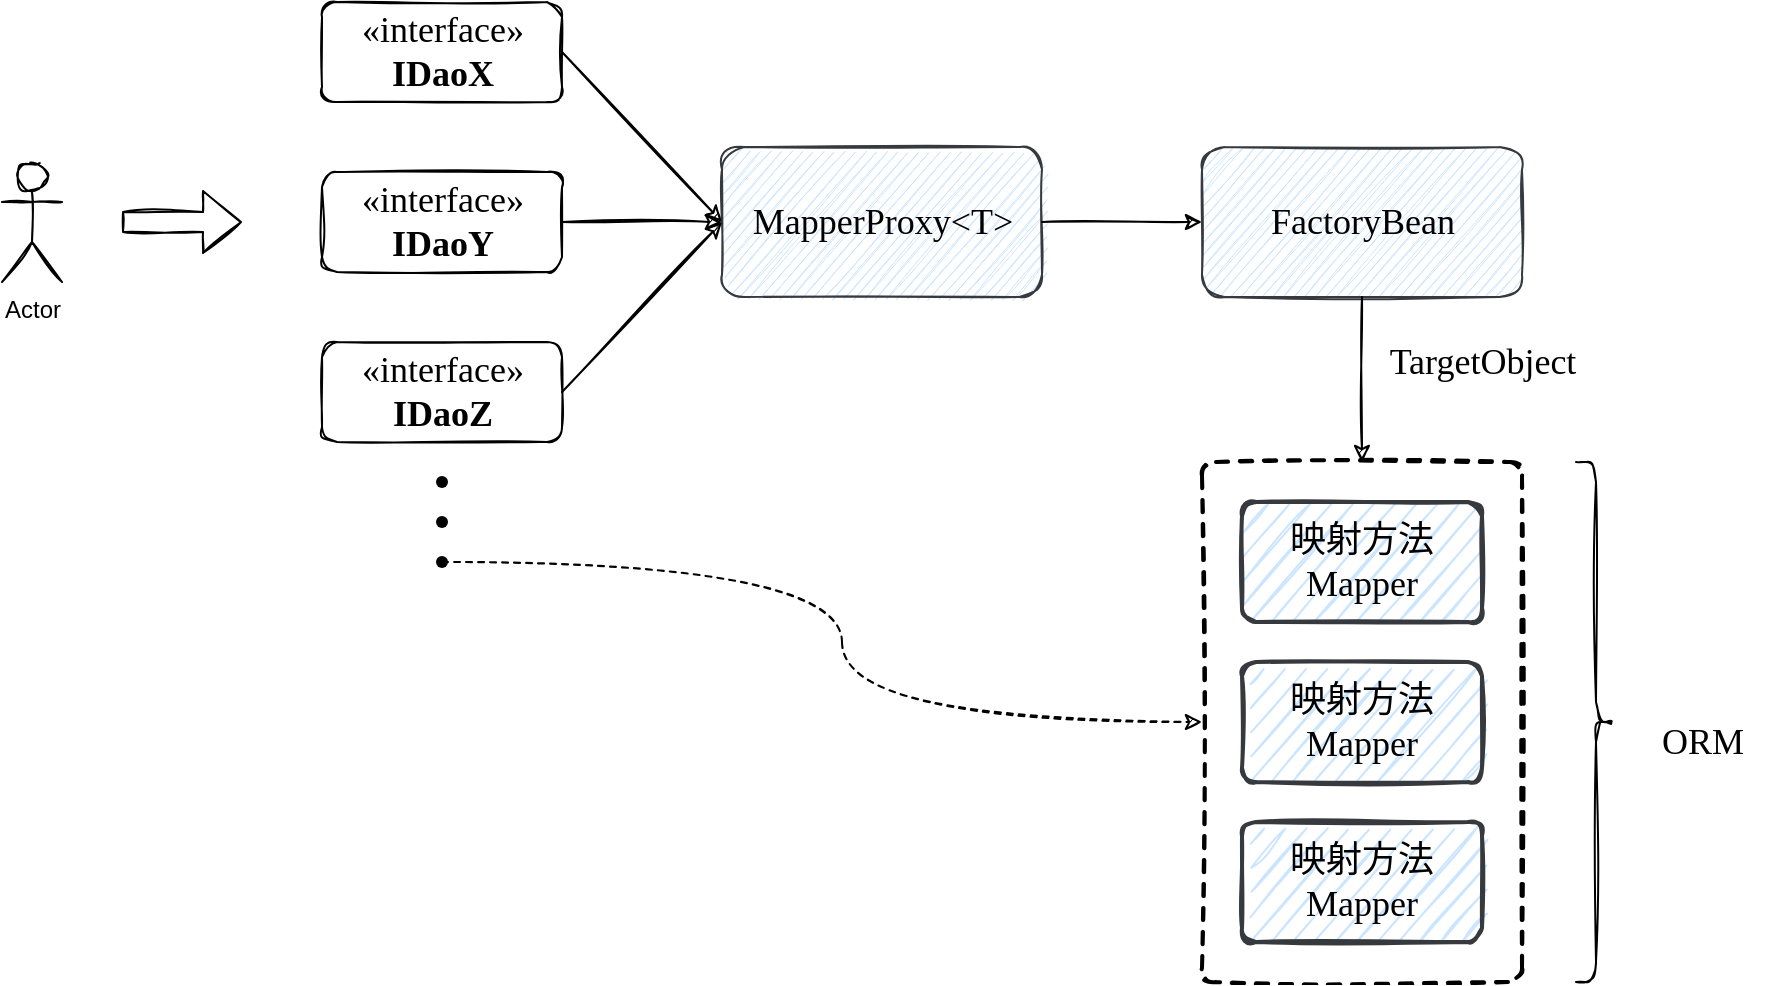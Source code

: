 <mxfile version="20.2.3" type="github">
  <diagram id="8IJhaLEXX_Wakx5nYYo2" name="第 1 页">
    <mxGraphModel dx="1426" dy="802" grid="1" gridSize="10" guides="1" tooltips="1" connect="1" arrows="1" fold="1" page="1" pageScale="1" pageWidth="827" pageHeight="1169" math="0" shadow="0">
      <root>
        <mxCell id="0" />
        <mxCell id="1" parent="0" />
        <mxCell id="yNiHfmcPQ3xYv25Pskbf-1" value="Actor" style="shape=umlActor;verticalLabelPosition=bottom;verticalAlign=top;html=1;sketch=1;shadow=0;" vertex="1" parent="1">
          <mxGeometry x="40" y="170" width="30" height="60" as="geometry" />
        </mxCell>
        <mxCell id="yNiHfmcPQ3xYv25Pskbf-2" value="" style="shape=flexArrow;endArrow=classic;html=1;rounded=0;sketch=1;" edge="1" parent="1">
          <mxGeometry width="50" height="50" relative="1" as="geometry">
            <mxPoint x="100" y="200" as="sourcePoint" />
            <mxPoint x="160" y="200" as="targetPoint" />
          </mxGeometry>
        </mxCell>
        <mxCell id="yNiHfmcPQ3xYv25Pskbf-5" value="«interface»&lt;br&gt;&lt;b&gt;IDaoY&lt;/b&gt;" style="html=1;rounded=1;shadow=0;glass=0;sketch=1;fontFamily=Comic Sans MS;fontSize=18;" vertex="1" parent="1">
          <mxGeometry x="200" y="175" width="120" height="50" as="geometry" />
        </mxCell>
        <mxCell id="yNiHfmcPQ3xYv25Pskbf-6" value="«interface»&lt;br&gt;&lt;b&gt;IDaoX&lt;/b&gt;" style="html=1;rounded=1;shadow=0;glass=0;sketch=1;fontFamily=Comic Sans MS;fontSize=18;" vertex="1" parent="1">
          <mxGeometry x="200" y="90" width="120" height="50" as="geometry" />
        </mxCell>
        <mxCell id="yNiHfmcPQ3xYv25Pskbf-7" value="«interface»&lt;br&gt;&lt;b&gt;IDaoZ&lt;/b&gt;" style="html=1;rounded=1;shadow=0;glass=0;sketch=1;fontFamily=Comic Sans MS;fontSize=18;" vertex="1" parent="1">
          <mxGeometry x="200" y="260" width="120" height="50" as="geometry" />
        </mxCell>
        <mxCell id="yNiHfmcPQ3xYv25Pskbf-8" value="MapperProxy&amp;lt;T&amp;gt;" style="html=1;rounded=1;shadow=0;glass=0;sketch=1;fontFamily=Comic Sans MS;fontSize=18;fillColor=#cce5ff;strokeColor=#36393d;" vertex="1" parent="1">
          <mxGeometry x="400" y="162.5" width="160" height="75" as="geometry" />
        </mxCell>
        <mxCell id="yNiHfmcPQ3xYv25Pskbf-10" value="FactoryBean" style="html=1;rounded=1;shadow=0;glass=0;sketch=1;fontFamily=Comic Sans MS;fontSize=18;fillColor=#cce5ff;strokeColor=#36393d;" vertex="1" parent="1">
          <mxGeometry x="640" y="162.5" width="160" height="75" as="geometry" />
        </mxCell>
        <mxCell id="yNiHfmcPQ3xYv25Pskbf-15" value="" style="endArrow=classic;html=1;rounded=0;sketch=1;fontFamily=Comic Sans MS;fontSize=18;exitX=1;exitY=0.5;exitDx=0;exitDy=0;entryX=0;entryY=0.5;entryDx=0;entryDy=0;" edge="1" parent="1" source="yNiHfmcPQ3xYv25Pskbf-6" target="yNiHfmcPQ3xYv25Pskbf-8">
          <mxGeometry width="50" height="50" relative="1" as="geometry">
            <mxPoint x="390" y="430" as="sourcePoint" />
            <mxPoint x="440" y="380" as="targetPoint" />
          </mxGeometry>
        </mxCell>
        <mxCell id="yNiHfmcPQ3xYv25Pskbf-16" value="" style="endArrow=classic;html=1;rounded=0;sketch=1;fontFamily=Comic Sans MS;fontSize=18;exitX=1;exitY=0.5;exitDx=0;exitDy=0;entryX=0;entryY=0.5;entryDx=0;entryDy=0;" edge="1" parent="1" source="yNiHfmcPQ3xYv25Pskbf-5" target="yNiHfmcPQ3xYv25Pskbf-8">
          <mxGeometry width="50" height="50" relative="1" as="geometry">
            <mxPoint x="400" y="440" as="sourcePoint" />
            <mxPoint x="450" y="390" as="targetPoint" />
          </mxGeometry>
        </mxCell>
        <mxCell id="yNiHfmcPQ3xYv25Pskbf-17" value="" style="endArrow=classic;html=1;rounded=0;sketch=1;fontFamily=Comic Sans MS;fontSize=18;exitX=1;exitY=0.5;exitDx=0;exitDy=0;entryX=0;entryY=0.5;entryDx=0;entryDy=0;" edge="1" parent="1" source="yNiHfmcPQ3xYv25Pskbf-7" target="yNiHfmcPQ3xYv25Pskbf-8">
          <mxGeometry width="50" height="50" relative="1" as="geometry">
            <mxPoint x="400" y="380" as="sourcePoint" />
            <mxPoint x="450" y="330" as="targetPoint" />
          </mxGeometry>
        </mxCell>
        <mxCell id="yNiHfmcPQ3xYv25Pskbf-18" value="" style="endArrow=classic;html=1;rounded=0;sketch=1;fontFamily=Comic Sans MS;fontSize=18;entryX=0;entryY=0.5;entryDx=0;entryDy=0;exitX=1;exitY=0.5;exitDx=0;exitDy=0;" edge="1" parent="1" source="yNiHfmcPQ3xYv25Pskbf-8" target="yNiHfmcPQ3xYv25Pskbf-10">
          <mxGeometry width="50" height="50" relative="1" as="geometry">
            <mxPoint x="390" y="430" as="sourcePoint" />
            <mxPoint x="440" y="380" as="targetPoint" />
          </mxGeometry>
        </mxCell>
        <mxCell id="yNiHfmcPQ3xYv25Pskbf-19" value="" style="rounded=1;whiteSpace=wrap;html=1;absoluteArcSize=1;arcSize=14;strokeWidth=2;shadow=0;glass=0;sketch=1;fontFamily=Comic Sans MS;fontSize=18;dashed=1;" vertex="1" parent="1">
          <mxGeometry x="640" y="320" width="160" height="260" as="geometry" />
        </mxCell>
        <mxCell id="yNiHfmcPQ3xYv25Pskbf-21" value="映射方法Mapper" style="rounded=1;whiteSpace=wrap;html=1;absoluteArcSize=1;arcSize=14;strokeWidth=2;shadow=0;glass=0;sketch=1;fontFamily=Comic Sans MS;fontSize=18;fillColor=#cce5ff;strokeColor=#36393d;" vertex="1" parent="1">
          <mxGeometry x="660" y="340" width="120" height="60" as="geometry" />
        </mxCell>
        <mxCell id="yNiHfmcPQ3xYv25Pskbf-22" value="" style="shape=curlyBracket;whiteSpace=wrap;html=1;rounded=1;flipH=1;shadow=0;glass=0;sketch=1;fontFamily=Comic Sans MS;fontSize=18;" vertex="1" parent="1">
          <mxGeometry x="827" y="320" width="20" height="260" as="geometry" />
        </mxCell>
        <mxCell id="yNiHfmcPQ3xYv25Pskbf-23" value="ORM" style="text;html=1;align=center;verticalAlign=middle;resizable=0;points=[];autosize=1;strokeColor=none;fillColor=none;fontSize=18;fontFamily=Comic Sans MS;" vertex="1" parent="1">
          <mxGeometry x="855" y="440" width="70" height="40" as="geometry" />
        </mxCell>
        <mxCell id="yNiHfmcPQ3xYv25Pskbf-24" value="映射方法Mapper" style="rounded=1;whiteSpace=wrap;html=1;absoluteArcSize=1;arcSize=14;strokeWidth=2;shadow=0;glass=0;sketch=1;fontFamily=Comic Sans MS;fontSize=18;fillColor=#cce5ff;strokeColor=#36393d;" vertex="1" parent="1">
          <mxGeometry x="660" y="420" width="120" height="60" as="geometry" />
        </mxCell>
        <mxCell id="yNiHfmcPQ3xYv25Pskbf-25" value="映射方法Mapper" style="rounded=1;whiteSpace=wrap;html=1;absoluteArcSize=1;arcSize=14;strokeWidth=2;shadow=0;glass=0;sketch=1;fontFamily=Comic Sans MS;fontSize=18;fillColor=#cce5ff;strokeColor=#36393d;" vertex="1" parent="1">
          <mxGeometry x="660" y="500" width="120" height="60" as="geometry" />
        </mxCell>
        <mxCell id="yNiHfmcPQ3xYv25Pskbf-27" value="" style="endArrow=classic;html=1;rounded=0;sketch=1;fontFamily=Comic Sans MS;fontSize=18;entryX=0.5;entryY=0;entryDx=0;entryDy=0;exitX=0.5;exitY=1;exitDx=0;exitDy=0;" edge="1" parent="1" source="yNiHfmcPQ3xYv25Pskbf-10" target="yNiHfmcPQ3xYv25Pskbf-19">
          <mxGeometry width="50" height="50" relative="1" as="geometry">
            <mxPoint x="570" y="210" as="sourcePoint" />
            <mxPoint x="650" y="210" as="targetPoint" />
          </mxGeometry>
        </mxCell>
        <mxCell id="yNiHfmcPQ3xYv25Pskbf-28" value="TargetObject" style="edgeLabel;html=1;align=center;verticalAlign=middle;resizable=0;points=[];fontSize=18;fontFamily=Comic Sans MS;" vertex="1" connectable="0" parent="yNiHfmcPQ3xYv25Pskbf-27">
          <mxGeometry x="-0.333" y="1" relative="1" as="geometry">
            <mxPoint x="59" y="5" as="offset" />
          </mxGeometry>
        </mxCell>
        <mxCell id="yNiHfmcPQ3xYv25Pskbf-29" value="" style="shape=waypoint;sketch=0;fillStyle=solid;size=6;pointerEvents=1;points=[];fillColor=none;resizable=0;rotatable=0;perimeter=centerPerimeter;snapToPoint=1;rounded=1;shadow=0;glass=0;fontFamily=Comic Sans MS;fontSize=18;" vertex="1" parent="1">
          <mxGeometry x="240" y="350" width="40" height="40" as="geometry" />
        </mxCell>
        <mxCell id="yNiHfmcPQ3xYv25Pskbf-30" value="" style="shape=waypoint;sketch=0;fillStyle=solid;size=6;pointerEvents=1;points=[];fillColor=none;resizable=0;rotatable=0;perimeter=centerPerimeter;snapToPoint=1;rounded=1;shadow=0;glass=0;fontFamily=Comic Sans MS;fontSize=18;" vertex="1" parent="1">
          <mxGeometry x="240" y="330" width="40" height="40" as="geometry" />
        </mxCell>
        <mxCell id="yNiHfmcPQ3xYv25Pskbf-31" value="" style="shape=waypoint;sketch=0;fillStyle=solid;size=6;pointerEvents=1;points=[];fillColor=none;resizable=0;rotatable=0;perimeter=centerPerimeter;snapToPoint=1;rounded=1;shadow=0;glass=0;fontFamily=Comic Sans MS;fontSize=18;" vertex="1" parent="1">
          <mxGeometry x="240" y="310" width="40" height="40" as="geometry" />
        </mxCell>
        <mxCell id="yNiHfmcPQ3xYv25Pskbf-35" value="" style="edgeStyle=orthogonalEdgeStyle;endArrow=classic;html=1;rounded=0;sketch=1;fontFamily=Comic Sans MS;fontSize=18;strokeColor=default;entryX=0;entryY=0.5;entryDx=0;entryDy=0;curved=1;dashed=1;" edge="1" parent="1" source="yNiHfmcPQ3xYv25Pskbf-29" target="yNiHfmcPQ3xYv25Pskbf-19">
          <mxGeometry width="50" height="50" relative="1" as="geometry">
            <mxPoint x="390" y="420" as="sourcePoint" />
            <mxPoint x="440" y="370" as="targetPoint" />
          </mxGeometry>
        </mxCell>
      </root>
    </mxGraphModel>
  </diagram>
</mxfile>
